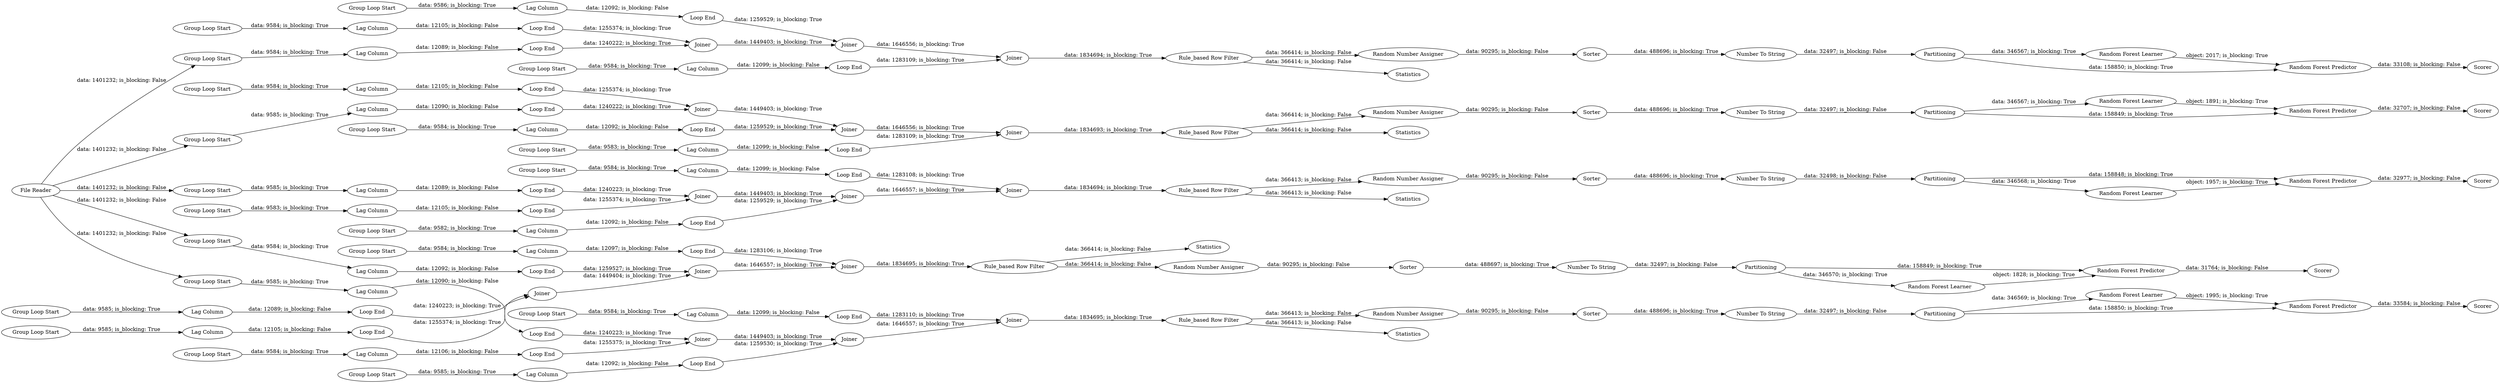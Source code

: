 digraph {
	"3290305281765504750_1" [label="File Reader"]
	"5780139712247724189_5" [label=Joiner]
	"4482062992177920714_25" [label="Loop End"]
	"4482062992177920714_28" [label="Lag Column"]
	"5780139712247724189_2" [label="Group Loop Start"]
	"5780139712247724189_30" [label="Lag Column"]
	"5780139712247724189_20" [label="Number To String"]
	"3290305281765504750_41" [label="Random Forest Predictor"]
	"3290305281765504750_43" [label=Partitioning]
	"4482062992177920714_30" [label="Lag Column"]
	"4482062992177920714_26" [label="Loop End"]
	"5299856956671544060_2" [label="Group Loop Start"]
	"9219224541714021758_3" [label="Lag Column"]
	"9219224541714021758_11" [label="Group Loop Start"]
	"5780139712247724189_29" [label="Loop End"]
	"1891548257277447174_9" [label=Joiner]
	"9219224541714021758_20" [label="Number To String"]
	"4482062992177920714_8" [label="Group Loop Start"]
	"1891548257277447174_8" [label="Group Loop Start"]
	"5299856956671544060_7" [label="Lag Column"]
	"3290305281765504750_48" [label="Random Forest Learner"]
	"1891548257277447174_28" [label="Lag Column"]
	"1891548257277447174_18" [label="Random Number Assigner"]
	"4482062992177920714_29" [label="Loop End"]
	"5299856956671544060_26" [label="Loop End"]
	"1891548257277447174_20" [label="Number To String"]
	"1891548257277447174_5" [label=Joiner]
	"5299856956671544060_30" [label="Lag Column"]
	"1891548257277447174_25" [label="Loop End"]
	"1891548257277447174_26" [label="Loop End"]
	"9219224541714021758_25" [label="Loop End"]
	"5780139712247724189_18" [label="Random Number Assigner"]
	"5299856956671544060_9" [label=Joiner]
	"5780139712247724189_11" [label="Group Loop Start"]
	"5780139712247724189_9" [label=Joiner]
	"4482062992177920714_18" [label="Random Number Assigner"]
	"9219224541714021758_26" [label="Loop End"]
	"5780139712247724189_8" [label="Group Loop Start"]
	"3290305281765504750_38" [label="Random Forest Learner"]
	"5780139712247724189_3" [label="Lag Column"]
	"9219224541714021758_27" [label="Loop End"]
	"4482062992177920714_11" [label="Group Loop Start"]
	"9219224541714021758_9" [label=Joiner]
	"5780139712247724189_7" [label="Lag Column"]
	"5780139712247724189_31" [label=Statistics]
	"5780139712247724189_16" [label=Joiner]
	"1891548257277447174_29" [label="Loop End"]
	"1891548257277447174_27" [label="Loop End"]
	"5299856956671544060_18" [label="Random Number Assigner"]
	"1891548257277447174_17" [label="Rule_based Row Filter"]
	"5299856956671544060_25" [label="Loop End"]
	"3290305281765504750_49" [label="Random Forest Predictor"]
	"3290305281765504750_46" [label="Random Forest Learner"]
	"4482062992177920714_27" [label="Loop End"]
	"4482062992177920714_9" [label=Joiner]
	"5780139712247724189_25" [label="Loop End"]
	"5299856956671544060_28" [label="Lag Column"]
	"4482062992177920714_7" [label="Lag Column"]
	"9219224541714021758_28" [label="Lag Column"]
	"5780139712247724189_28" [label="Lag Column"]
	"4482062992177920714_3" [label="Lag Column"]
	"4482062992177920714_5" [label=Joiner]
	"9219224541714021758_30" [label="Lag Column"]
	"1891548257277447174_2" [label="Group Loop Start"]
	"9219224541714021758_8" [label="Group Loop Start"]
	"3290305281765504750_22" [label="Random Forest Learner"]
	"3290305281765504750_36" [label=Scorer]
	"4482062992177920714_15" [label="Group Loop Start"]
	"5299856956671544060_11" [label="Group Loop Start"]
	"5299856956671544060_15" [label="Group Loop Start"]
	"5780139712247724189_27" [label="Loop End"]
	"1891548257277447174_30" [label="Lag Column"]
	"3290305281765504750_51" [label=Partitioning]
	"4482062992177920714_19" [label=Sorter]
	"9219224541714021758_18" [label="Random Number Assigner"]
	"5299856956671544060_16" [label=Joiner]
	"3290305281765504750_37" [label="Random Forest Predictor"]
	"4482062992177920714_20" [label="Number To String"]
	"5299856956671544060_27" [label="Loop End"]
	"9219224541714021758_17" [label="Rule_based Row Filter"]
	"3290305281765504750_50" [label=Scorer]
	"9219224541714021758_19" [label=Sorter]
	"9219224541714021758_15" [label="Group Loop Start"]
	"5780139712247724189_26" [label="Loop End"]
	"3290305281765504750_24" [label=Scorer]
	"3290305281765504750_40" [label=Scorer]
	"5780139712247724189_19" [label=Sorter]
	"3290305281765504750_23" [label="Random Forest Predictor"]
	"5299856956671544060_31" [label=Statistics]
	"4482062992177920714_17" [label="Rule_based Row Filter"]
	"3290305281765504750_42" [label="Random Forest Learner"]
	"3290305281765504750_44" [label=Scorer]
	"5780139712247724189_15" [label="Group Loop Start"]
	"9219224541714021758_16" [label=Joiner]
	"3290305281765504750_45" [label="Random Forest Predictor"]
	"1891548257277447174_11" [label="Group Loop Start"]
	"9219224541714021758_7" [label="Lag Column"]
	"5299856956671544060_17" [label="Rule_based Row Filter"]
	"4482062992177920714_31" [label=Statistics]
	"1891548257277447174_7" [label="Lag Column"]
	"5780139712247724189_17" [label="Rule_based Row Filter"]
	"4482062992177920714_16" [label=Joiner]
	"4482062992177920714_2" [label="Group Loop Start"]
	"1891548257277447174_3" [label="Lag Column"]
	"3290305281765504750_21" [label=Partitioning]
	"1891548257277447174_16" [label=Joiner]
	"5299856956671544060_20" [label="Number To String"]
	"9219224541714021758_29" [label="Loop End"]
	"9219224541714021758_5" [label=Joiner]
	"3290305281765504750_47" [label=Partitioning]
	"5299856956671544060_8" [label="Group Loop Start"]
	"5299856956671544060_19" [label=Sorter]
	"5299856956671544060_29" [label="Loop End"]
	"1891548257277447174_19" [label=Sorter]
	"5299856956671544060_5" [label=Joiner]
	"1891548257277447174_31" [label=Statistics]
	"1891548257277447174_15" [label="Group Loop Start"]
	"3290305281765504750_39" [label=Partitioning]
	"9219224541714021758_2" [label="Group Loop Start"]
	"9219224541714021758_31" [label=Statistics]
	"5299856956671544060_3" [label="Lag Column"]
	"5780139712247724189_3" -> "5780139712247724189_25" [label="data: 12089; is_blocking: False"]
	"5299856956671544060_3" -> "5299856956671544060_25" [label="data: 12090; is_blocking: False"]
	"3290305281765504750_22" -> "3290305281765504750_23" [label="object: 1828; is_blocking: True"]
	"9219224541714021758_18" -> "9219224541714021758_19" [label="data: 90295; is_blocking: False"]
	"4482062992177920714_11" -> "4482062992177920714_28" [label="data: 9584; is_blocking: True"]
	"5780139712247724189_30" -> "5780139712247724189_29" [label="data: 12099; is_blocking: False"]
	"3290305281765504750_51" -> "3290305281765504750_48" [label="data: 346569; is_blocking: True"]
	"4482062992177920714_2" -> "4482062992177920714_3" [label="data: 9585; is_blocking: True"]
	"5780139712247724189_16" -> "5780139712247724189_17" [label="data: 1834694; is_blocking: True"]
	"5780139712247724189_25" -> "5780139712247724189_5" [label="data: 1240222; is_blocking: True"]
	"9219224541714021758_3" -> "9219224541714021758_25" [label="data: 12090; is_blocking: False"]
	"5780139712247724189_15" -> "5780139712247724189_30" [label="data: 9584; is_blocking: True"]
	"5299856956671544060_19" -> "5299856956671544060_20" [label="data: 488696; is_blocking: True"]
	"3290305281765504750_49" -> "3290305281765504750_50" [label="data: 33584; is_blocking: False"]
	"5299856956671544060_17" -> "5299856956671544060_18" [label="data: 366414; is_blocking: False"]
	"4482062992177920714_8" -> "4482062992177920714_7" [label="data: 9585; is_blocking: True"]
	"9219224541714021758_30" -> "9219224541714021758_29" [label="data: 12099; is_blocking: False"]
	"5780139712247724189_11" -> "5780139712247724189_28" [label="data: 9586; is_blocking: True"]
	"5299856956671544060_9" -> "5299856956671544060_16" [label="data: 1646556; is_blocking: True"]
	"4482062992177920714_17" -> "4482062992177920714_31" [label="data: 366414; is_blocking: False"]
	"1891548257277447174_25" -> "1891548257277447174_5" [label="data: 1240223; is_blocking: True"]
	"1891548257277447174_27" -> "1891548257277447174_9" [label="data: 1259529; is_blocking: True"]
	"5299856956671544060_5" -> "5299856956671544060_9" [label="data: 1449403; is_blocking: True"]
	"4482062992177920714_5" -> "4482062992177920714_9" [label="data: 1449404; is_blocking: True"]
	"4482062992177920714_30" -> "4482062992177920714_29" [label="data: 12097; is_blocking: False"]
	"5299856956671544060_25" -> "5299856956671544060_5" [label="data: 1240222; is_blocking: True"]
	"4482062992177920714_7" -> "4482062992177920714_26" [label="data: 12105; is_blocking: False"]
	"3290305281765504750_38" -> "3290305281765504750_37" [label="object: 2017; is_blocking: True"]
	"5299856956671544060_2" -> "5299856956671544060_3" [label="data: 9585; is_blocking: True"]
	"9219224541714021758_8" -> "9219224541714021758_7" [label="data: 9584; is_blocking: True"]
	"3290305281765504750_1" -> "4482062992177920714_11" [label="data: 1401232; is_blocking: False"]
	"4482062992177920714_27" -> "4482062992177920714_9" [label="data: 1259527; is_blocking: True"]
	"3290305281765504750_1" -> "5780139712247724189_2" [label="data: 1401232; is_blocking: False"]
	"9219224541714021758_26" -> "9219224541714021758_5" [label="data: 1255375; is_blocking: True"]
	"5780139712247724189_7" -> "5780139712247724189_26" [label="data: 12105; is_blocking: False"]
	"1891548257277447174_17" -> "1891548257277447174_31" [label="data: 366413; is_blocking: False"]
	"3290305281765504750_1" -> "1891548257277447174_2" [label="data: 1401232; is_blocking: False"]
	"5780139712247724189_28" -> "5780139712247724189_27" [label="data: 12092; is_blocking: False"]
	"5299856956671544060_17" -> "5299856956671544060_31" [label="data: 366414; is_blocking: False"]
	"3290305281765504750_46" -> "3290305281765504750_45" [label="object: 1891; is_blocking: True"]
	"5780139712247724189_19" -> "5780139712247724189_20" [label="data: 488696; is_blocking: True"]
	"5780139712247724189_17" -> "5780139712247724189_18" [label="data: 366414; is_blocking: False"]
	"1891548257277447174_2" -> "1891548257277447174_3" [label="data: 9585; is_blocking: True"]
	"9219224541714021758_17" -> "9219224541714021758_31" [label="data: 366413; is_blocking: False"]
	"5780139712247724189_20" -> "3290305281765504750_39" [label="data: 32497; is_blocking: False"]
	"9219224541714021758_11" -> "9219224541714021758_28" [label="data: 9585; is_blocking: True"]
	"4482062992177920714_28" -> "4482062992177920714_27" [label="data: 12092; is_blocking: False"]
	"5780139712247724189_26" -> "5780139712247724189_5" [label="data: 1255374; is_blocking: True"]
	"4482062992177920714_17" -> "4482062992177920714_18" [label="data: 366414; is_blocking: False"]
	"1891548257277447174_8" -> "1891548257277447174_7" [label="data: 9583; is_blocking: True"]
	"1891548257277447174_9" -> "1891548257277447174_16" [label="data: 1646557; is_blocking: True"]
	"1891548257277447174_20" -> "3290305281765504750_43" [label="data: 32498; is_blocking: False"]
	"3290305281765504750_41" -> "3290305281765504750_40" [label="data: 32977; is_blocking: False"]
	"4482062992177920714_20" -> "3290305281765504750_21" [label="data: 32497; is_blocking: False"]
	"4482062992177920714_3" -> "4482062992177920714_25" [label="data: 12089; is_blocking: False"]
	"5780139712247724189_5" -> "5780139712247724189_9" [label="data: 1449403; is_blocking: True"]
	"9219224541714021758_15" -> "9219224541714021758_30" [label="data: 9584; is_blocking: True"]
	"5299856956671544060_16" -> "5299856956671544060_17" [label="data: 1834693; is_blocking: True"]
	"3290305281765504750_37" -> "3290305281765504750_36" [label="data: 33108; is_blocking: False"]
	"5299856956671544060_15" -> "5299856956671544060_30" [label="data: 9583; is_blocking: True"]
	"3290305281765504750_47" -> "3290305281765504750_45" [label="data: 158849; is_blocking: True"]
	"9219224541714021758_2" -> "9219224541714021758_3" [label="data: 9585; is_blocking: True"]
	"5299856956671544060_11" -> "5299856956671544060_28" [label="data: 9584; is_blocking: True"]
	"5299856956671544060_18" -> "5299856956671544060_19" [label="data: 90295; is_blocking: False"]
	"1891548257277447174_29" -> "1891548257277447174_16" [label="data: 1283108; is_blocking: True"]
	"3290305281765504750_23" -> "3290305281765504750_24" [label="data: 31764; is_blocking: False"]
	"1891548257277447174_17" -> "1891548257277447174_18" [label="data: 366413; is_blocking: False"]
	"4482062992177920714_18" -> "4482062992177920714_19" [label="data: 90295; is_blocking: False"]
	"3290305281765504750_45" -> "3290305281765504750_44" [label="data: 32707; is_blocking: False"]
	"5780139712247724189_27" -> "5780139712247724189_9" [label="data: 1259529; is_blocking: True"]
	"1891548257277447174_16" -> "1891548257277447174_17" [label="data: 1834694; is_blocking: True"]
	"5299856956671544060_30" -> "5299856956671544060_29" [label="data: 12099; is_blocking: False"]
	"3290305281765504750_48" -> "3290305281765504750_49" [label="object: 1995; is_blocking: True"]
	"5780139712247724189_9" -> "5780139712247724189_16" [label="data: 1646556; is_blocking: True"]
	"9219224541714021758_28" -> "9219224541714021758_27" [label="data: 12092; is_blocking: False"]
	"9219224541714021758_9" -> "9219224541714021758_16" [label="data: 1646557; is_blocking: True"]
	"1891548257277447174_3" -> "1891548257277447174_25" [label="data: 12089; is_blocking: False"]
	"1891548257277447174_26" -> "1891548257277447174_5" [label="data: 1255374; is_blocking: True"]
	"3290305281765504750_43" -> "3290305281765504750_41" [label="data: 158848; is_blocking: True"]
	"4482062992177920714_15" -> "4482062992177920714_30" [label="data: 9584; is_blocking: True"]
	"4482062992177920714_19" -> "4482062992177920714_20" [label="data: 488697; is_blocking: True"]
	"1891548257277447174_30" -> "1891548257277447174_29" [label="data: 12099; is_blocking: False"]
	"4482062992177920714_16" -> "4482062992177920714_17" [label="data: 1834695; is_blocking: True"]
	"9219224541714021758_7" -> "9219224541714021758_26" [label="data: 12106; is_blocking: False"]
	"3290305281765504750_47" -> "3290305281765504750_46" [label="data: 346567; is_blocking: True"]
	"1891548257277447174_18" -> "1891548257277447174_19" [label="data: 90295; is_blocking: False"]
	"5299856956671544060_28" -> "5299856956671544060_27" [label="data: 12092; is_blocking: False"]
	"5299856956671544060_8" -> "5299856956671544060_7" [label="data: 9584; is_blocking: True"]
	"5780139712247724189_17" -> "5780139712247724189_31" [label="data: 366414; is_blocking: False"]
	"5780139712247724189_29" -> "5780139712247724189_16" [label="data: 1283109; is_blocking: True"]
	"5780139712247724189_18" -> "5780139712247724189_19" [label="data: 90295; is_blocking: False"]
	"1891548257277447174_15" -> "1891548257277447174_30" [label="data: 9584; is_blocking: True"]
	"3290305281765504750_21" -> "3290305281765504750_23" [label="data: 158849; is_blocking: True"]
	"3290305281765504750_42" -> "3290305281765504750_41" [label="object: 1957; is_blocking: True"]
	"9219224541714021758_20" -> "3290305281765504750_51" [label="data: 32497; is_blocking: False"]
	"3290305281765504750_43" -> "3290305281765504750_42" [label="data: 346568; is_blocking: True"]
	"1891548257277447174_28" -> "1891548257277447174_27" [label="data: 12092; is_blocking: False"]
	"5299856956671544060_26" -> "5299856956671544060_5" [label="data: 1255374; is_blocking: True"]
	"3290305281765504750_39" -> "3290305281765504750_37" [label="data: 158850; is_blocking: True"]
	"9219224541714021758_27" -> "9219224541714021758_9" [label="data: 1259530; is_blocking: True"]
	"5299856956671544060_29" -> "5299856956671544060_16" [label="data: 1283109; is_blocking: True"]
	"9219224541714021758_5" -> "9219224541714021758_9" [label="data: 1449403; is_blocking: True"]
	"1891548257277447174_11" -> "1891548257277447174_28" [label="data: 9582; is_blocking: True"]
	"9219224541714021758_29" -> "9219224541714021758_16" [label="data: 1283110; is_blocking: True"]
	"4482062992177920714_29" -> "4482062992177920714_16" [label="data: 1283106; is_blocking: True"]
	"3290305281765504750_1" -> "5299856956671544060_2" [label="data: 1401232; is_blocking: False"]
	"4482062992177920714_9" -> "4482062992177920714_16" [label="data: 1646557; is_blocking: True"]
	"4482062992177920714_26" -> "4482062992177920714_5" [label="data: 1255374; is_blocking: True"]
	"9219224541714021758_25" -> "9219224541714021758_5" [label="data: 1240223; is_blocking: True"]
	"1891548257277447174_19" -> "1891548257277447174_20" [label="data: 488696; is_blocking: True"]
	"9219224541714021758_16" -> "9219224541714021758_17" [label="data: 1834695; is_blocking: True"]
	"3290305281765504750_21" -> "3290305281765504750_22" [label="data: 346570; is_blocking: True"]
	"5299856956671544060_20" -> "3290305281765504750_47" [label="data: 32497; is_blocking: False"]
	"9219224541714021758_17" -> "9219224541714021758_18" [label="data: 366413; is_blocking: False"]
	"9219224541714021758_19" -> "9219224541714021758_20" [label="data: 488696; is_blocking: True"]
	"4482062992177920714_25" -> "4482062992177920714_5" [label="data: 1240223; is_blocking: True"]
	"3290305281765504750_1" -> "9219224541714021758_2" [label="data: 1401232; is_blocking: False"]
	"5780139712247724189_2" -> "5780139712247724189_3" [label="data: 9584; is_blocking: True"]
	"5780139712247724189_8" -> "5780139712247724189_7" [label="data: 9584; is_blocking: True"]
	"3290305281765504750_39" -> "3290305281765504750_38" [label="data: 346567; is_blocking: True"]
	"3290305281765504750_51" -> "3290305281765504750_49" [label="data: 158850; is_blocking: True"]
	"5299856956671544060_27" -> "5299856956671544060_9" [label="data: 1259529; is_blocking: True"]
	"5299856956671544060_7" -> "5299856956671544060_26" [label="data: 12105; is_blocking: False"]
	"1891548257277447174_7" -> "1891548257277447174_26" [label="data: 12105; is_blocking: False"]
	"1891548257277447174_5" -> "1891548257277447174_9" [label="data: 1449403; is_blocking: True"]
	rankdir=LR
}
